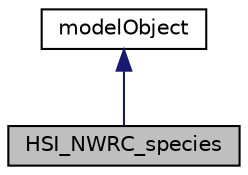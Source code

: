 digraph "HSI_NWRC_species"
{
 // LATEX_PDF_SIZE
  edge [fontname="Helvetica",fontsize="10",labelfontname="Helvetica",labelfontsize="10"];
  node [fontname="Helvetica",fontsize="10",shape=record];
  Node1 [label="HSI_NWRC_species",height=0.2,width=0.4,color="black", fillcolor="grey75", style="filled", fontcolor="black",tooltip=" "];
  Node2 -> Node1 [dir="back",color="midnightblue",fontsize="10",style="solid",fontname="Helvetica"];
  Node2 [label="modelObject",height=0.2,width=0.4,color="black", fillcolor="white", style="filled",URL="$classmodelObject.html",tooltip=" "];
}
